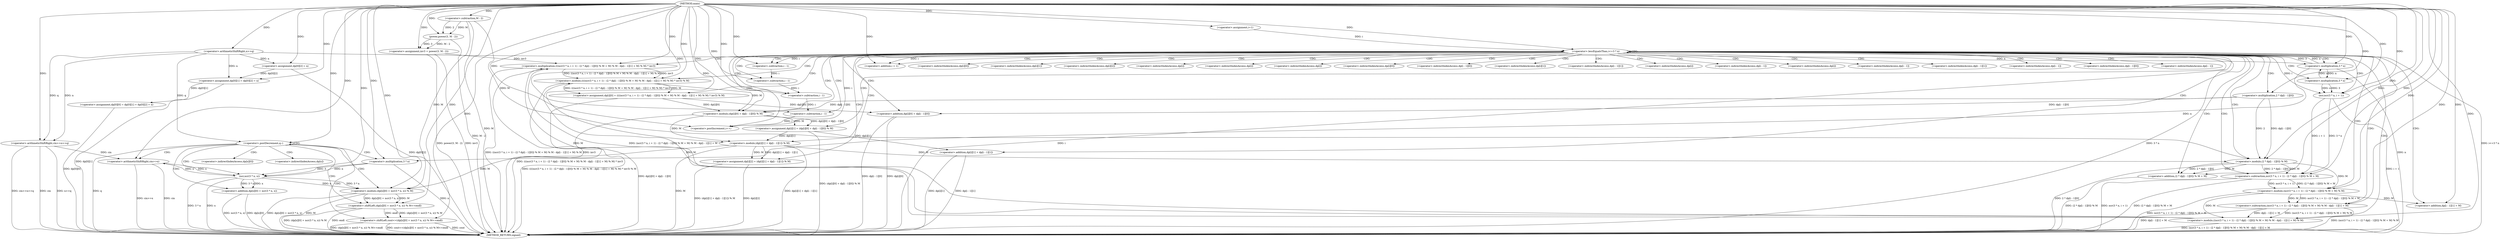 digraph "main" {  
"1000229" [label = "(METHOD,main)" ]
"1000391" [label = "(METHOD_RETURN,signed)" ]
"1000233" [label = "(<operator>.arithmeticShiftRight,cin>>n>>q)" ]
"1000239" [label = "(<operator>.assignment,dp[0][0] = dp[0][1] = dp[0][2] = n)" ]
"1000259" [label = "(<operator>.assignment,inv3 = power(3, M - 2))" ]
"1000268" [label = "(<operator>.assignment,i=1)" ]
"1000271" [label = "(<operator>.lessEqualsThan,i<=3 * n)" ]
"1000276" [label = "(<operator>.postIncrement,i++)" ]
"1000367" [label = "(<operator>.postDecrement,q--)" ]
"1000235" [label = "(<operator>.arithmeticShiftRight,n>>q)" ]
"1000245" [label = "(<operator>.assignment,dp[0][1] = dp[0][2] = n)" ]
"1000261" [label = "(power,power(3, M - 2))" ]
"1000279" [label = "(<operator>.assignment,dp[i][0] = ((((ncr(3 * n, i + 1) - (2 * dp[i - 1][0]) % M + M) % M - dp[i - 1][1] + M) % M) * inv3) % M)" ]
"1000324" [label = "(<operator>.assignment,dp[i][1] = (dp[i][0] + dp[i - 1][0]) % M)" ]
"1000345" [label = "(<operator>.assignment,dp[i][2] = (dp[i][1] + dp[i - 1][1]) % M)" ]
"1000371" [label = "(<operator>.arithmeticShiftRight,cin>>x)" ]
"1000374" [label = "(<operator>.shiftLeft,cout<<(dp[x][0] + ncr(3 * n, x)) % M<<endl)" ]
"1000251" [label = "(<operator>.assignment,dp[0][2] = n)" ]
"1000263" [label = "(<operator>.subtraction,M - 2)" ]
"1000273" [label = "(<operator>.multiplication,3 * n)" ]
"1000285" [label = "(<operator>.modulo,((((ncr(3 * n, i + 1) - (2 * dp[i - 1][0]) % M + M) % M - dp[i - 1][1] + M) % M) * inv3) % M)" ]
"1000330" [label = "(<operator>.modulo,(dp[i][0] + dp[i - 1][0]) % M)" ]
"1000351" [label = "(<operator>.modulo,(dp[i][1] + dp[i - 1][1]) % M)" ]
"1000376" [label = "(<operator>.shiftLeft,(dp[x][0] + ncr(3 * n, x)) % M<<endl)" ]
"1000286" [label = "(<operator>.multiplication,(((ncr(3 * n, i + 1) - (2 * dp[i - 1][0]) % M + M) % M - dp[i - 1][1] + M) % M) * inv3)" ]
"1000331" [label = "(<operator>.addition,dp[i][0] + dp[i - 1][0])" ]
"1000352" [label = "(<operator>.addition,dp[i][1] + dp[i - 1][1])" ]
"1000377" [label = "(<operator>.modulo,(dp[x][0] + ncr(3 * n, x)) % M)" ]
"1000287" [label = "(<operator>.modulo,((ncr(3 * n, i + 1) - (2 * dp[i - 1][0]) % M + M) % M - dp[i - 1][1] + M) % M)" ]
"1000378" [label = "(<operator>.addition,dp[x][0] + ncr(3 * n, x))" ]
"1000288" [label = "(<operator>.subtraction,(ncr(3 * n, i + 1) - (2 * dp[i - 1][0]) % M + M) % M - dp[i - 1][1] + M)" ]
"1000384" [label = "(ncr,ncr(3 * n, x))" ]
"1000289" [label = "(<operator>.modulo,(ncr(3 * n, i + 1) - (2 * dp[i - 1][0]) % M + M) % M)" ]
"1000312" [label = "(<operator>.addition,dp[i - 1][1] + M)" ]
"1000340" [label = "(<operator>.subtraction,i - 1)" ]
"1000361" [label = "(<operator>.subtraction,i - 1)" ]
"1000385" [label = "(<operator>.multiplication,3 * n)" ]
"1000290" [label = "(<operator>.subtraction,ncr(3 * n, i + 1) - (2 * dp[i - 1][0]) % M + M)" ]
"1000291" [label = "(ncr,ncr(3 * n, i + 1))" ]
"1000298" [label = "(<operator>.addition,(2 * dp[i - 1][0]) % M + M)" ]
"1000292" [label = "(<operator>.multiplication,3 * n)" ]
"1000295" [label = "(<operator>.addition,i + 1)" ]
"1000299" [label = "(<operator>.modulo,(2 * dp[i - 1][0]) % M)" ]
"1000316" [label = "(<operator>.subtraction,i - 1)" ]
"1000300" [label = "(<operator>.multiplication,2 * dp[i - 1][0])" ]
"1000305" [label = "(<operator>.subtraction,i - 1)" ]
"1000280" [label = "(<operator>.indirectIndexAccess,dp[i][0])" ]
"1000325" [label = "(<operator>.indirectIndexAccess,dp[i][1])" ]
"1000346" [label = "(<operator>.indirectIndexAccess,dp[i][2])" ]
"1000281" [label = "(<operator>.indirectIndexAccess,dp[i])" ]
"1000326" [label = "(<operator>.indirectIndexAccess,dp[i])" ]
"1000347" [label = "(<operator>.indirectIndexAccess,dp[i])" ]
"1000332" [label = "(<operator>.indirectIndexAccess,dp[i][0])" ]
"1000337" [label = "(<operator>.indirectIndexAccess,dp[i - 1][0])" ]
"1000353" [label = "(<operator>.indirectIndexAccess,dp[i][1])" ]
"1000358" [label = "(<operator>.indirectIndexAccess,dp[i - 1][1])" ]
"1000333" [label = "(<operator>.indirectIndexAccess,dp[i])" ]
"1000338" [label = "(<operator>.indirectIndexAccess,dp[i - 1])" ]
"1000354" [label = "(<operator>.indirectIndexAccess,dp[i])" ]
"1000359" [label = "(<operator>.indirectIndexAccess,dp[i - 1])" ]
"1000379" [label = "(<operator>.indirectIndexAccess,dp[x][0])" ]
"1000380" [label = "(<operator>.indirectIndexAccess,dp[x])" ]
"1000313" [label = "(<operator>.indirectIndexAccess,dp[i - 1][1])" ]
"1000314" [label = "(<operator>.indirectIndexAccess,dp[i - 1])" ]
"1000302" [label = "(<operator>.indirectIndexAccess,dp[i - 1][0])" ]
"1000303" [label = "(<operator>.indirectIndexAccess,dp[i - 1])" ]
  "1000233" -> "1000391"  [ label = "DDG: cin"] 
  "1000233" -> "1000391"  [ label = "DDG: n>>q"] 
  "1000233" -> "1000391"  [ label = "DDG: cin>>n>>q"] 
  "1000239" -> "1000391"  [ label = "DDG: dp[0][0]"] 
  "1000245" -> "1000391"  [ label = "DDG: dp[0][1]"] 
  "1000251" -> "1000391"  [ label = "DDG: dp[0][2]"] 
  "1000259" -> "1000391"  [ label = "DDG: inv3"] 
  "1000263" -> "1000391"  [ label = "DDG: M"] 
  "1000261" -> "1000391"  [ label = "DDG: M - 2"] 
  "1000259" -> "1000391"  [ label = "DDG: power(3, M - 2)"] 
  "1000271" -> "1000391"  [ label = "DDG: i"] 
  "1000273" -> "1000391"  [ label = "DDG: n"] 
  "1000271" -> "1000391"  [ label = "DDG: 3 * n"] 
  "1000271" -> "1000391"  [ label = "DDG: i<=3 * n"] 
  "1000367" -> "1000391"  [ label = "DDG: q"] 
  "1000371" -> "1000391"  [ label = "DDG: cin"] 
  "1000371" -> "1000391"  [ label = "DDG: cin>>x"] 
  "1000378" -> "1000391"  [ label = "DDG: dp[x][0]"] 
  "1000385" -> "1000391"  [ label = "DDG: n"] 
  "1000384" -> "1000391"  [ label = "DDG: 3 * n"] 
  "1000384" -> "1000391"  [ label = "DDG: x"] 
  "1000378" -> "1000391"  [ label = "DDG: ncr(3 * n, x)"] 
  "1000377" -> "1000391"  [ label = "DDG: dp[x][0] + ncr(3 * n, x)"] 
  "1000377" -> "1000391"  [ label = "DDG: M"] 
  "1000376" -> "1000391"  [ label = "DDG: (dp[x][0] + ncr(3 * n, x)) % M"] 
  "1000374" -> "1000391"  [ label = "DDG: (dp[x][0] + ncr(3 * n, x)) % M<<endl"] 
  "1000374" -> "1000391"  [ label = "DDG: cout<<(dp[x][0] + ncr(3 * n, x)) % M<<endl"] 
  "1000291" -> "1000391"  [ label = "DDG: i + 1"] 
  "1000290" -> "1000391"  [ label = "DDG: ncr(3 * n, i + 1)"] 
  "1000299" -> "1000391"  [ label = "DDG: 2 * dp[i - 1][0]"] 
  "1000298" -> "1000391"  [ label = "DDG: (2 * dp[i - 1][0]) % M"] 
  "1000290" -> "1000391"  [ label = "DDG: (2 * dp[i - 1][0]) % M + M"] 
  "1000289" -> "1000391"  [ label = "DDG: ncr(3 * n, i + 1) - (2 * dp[i - 1][0]) % M + M"] 
  "1000288" -> "1000391"  [ label = "DDG: (ncr(3 * n, i + 1) - (2 * dp[i - 1][0]) % M + M) % M"] 
  "1000288" -> "1000391"  [ label = "DDG: dp[i - 1][1] + M"] 
  "1000287" -> "1000391"  [ label = "DDG: (ncr(3 * n, i + 1) - (2 * dp[i - 1][0]) % M + M) % M - dp[i - 1][1] + M"] 
  "1000286" -> "1000391"  [ label = "DDG: ((ncr(3 * n, i + 1) - (2 * dp[i - 1][0]) % M + M) % M - dp[i - 1][1] + M) % M"] 
  "1000286" -> "1000391"  [ label = "DDG: inv3"] 
  "1000285" -> "1000391"  [ label = "DDG: (((ncr(3 * n, i + 1) - (2 * dp[i - 1][0]) % M + M) % M - dp[i - 1][1] + M) % M) * inv3"] 
  "1000279" -> "1000391"  [ label = "DDG: ((((ncr(3 * n, i + 1) - (2 * dp[i - 1][0]) % M + M) % M - dp[i - 1][1] + M) % M) * inv3) % M"] 
  "1000331" -> "1000391"  [ label = "DDG: dp[i][0]"] 
  "1000331" -> "1000391"  [ label = "DDG: dp[i - 1][0]"] 
  "1000330" -> "1000391"  [ label = "DDG: dp[i][0] + dp[i - 1][0]"] 
  "1000324" -> "1000391"  [ label = "DDG: (dp[i][0] + dp[i - 1][0]) % M"] 
  "1000345" -> "1000391"  [ label = "DDG: dp[i][2]"] 
  "1000352" -> "1000391"  [ label = "DDG: dp[i][1]"] 
  "1000352" -> "1000391"  [ label = "DDG: dp[i - 1][1]"] 
  "1000351" -> "1000391"  [ label = "DDG: dp[i][1] + dp[i - 1][1]"] 
  "1000351" -> "1000391"  [ label = "DDG: M"] 
  "1000345" -> "1000391"  [ label = "DDG: (dp[i][1] + dp[i - 1][1]) % M"] 
  "1000376" -> "1000391"  [ label = "DDG: endl"] 
  "1000374" -> "1000391"  [ label = "DDG: cout"] 
  "1000261" -> "1000259"  [ label = "DDG: M - 2"] 
  "1000261" -> "1000259"  [ label = "DDG: 3"] 
  "1000229" -> "1000233"  [ label = "DDG: "] 
  "1000235" -> "1000233"  [ label = "DDG: n"] 
  "1000235" -> "1000233"  [ label = "DDG: q"] 
  "1000245" -> "1000239"  [ label = "DDG: dp[0][1]"] 
  "1000229" -> "1000259"  [ label = "DDG: "] 
  "1000229" -> "1000268"  [ label = "DDG: "] 
  "1000229" -> "1000235"  [ label = "DDG: "] 
  "1000251" -> "1000245"  [ label = "DDG: dp[0][2]"] 
  "1000235" -> "1000245"  [ label = "DDG: n"] 
  "1000229" -> "1000245"  [ label = "DDG: "] 
  "1000229" -> "1000261"  [ label = "DDG: "] 
  "1000263" -> "1000261"  [ label = "DDG: 2"] 
  "1000263" -> "1000261"  [ label = "DDG: M"] 
  "1000268" -> "1000271"  [ label = "DDG: i"] 
  "1000276" -> "1000271"  [ label = "DDG: i"] 
  "1000229" -> "1000271"  [ label = "DDG: "] 
  "1000273" -> "1000271"  [ label = "DDG: 3"] 
  "1000273" -> "1000271"  [ label = "DDG: n"] 
  "1000361" -> "1000276"  [ label = "DDG: i"] 
  "1000229" -> "1000276"  [ label = "DDG: "] 
  "1000285" -> "1000279"  [ label = "DDG: (((ncr(3 * n, i + 1) - (2 * dp[i - 1][0]) % M + M) % M - dp[i - 1][1] + M) % M) * inv3"] 
  "1000285" -> "1000279"  [ label = "DDG: M"] 
  "1000330" -> "1000324"  [ label = "DDG: dp[i][0] + dp[i - 1][0]"] 
  "1000330" -> "1000324"  [ label = "DDG: M"] 
  "1000351" -> "1000345"  [ label = "DDG: dp[i][1] + dp[i - 1][1]"] 
  "1000351" -> "1000345"  [ label = "DDG: M"] 
  "1000235" -> "1000367"  [ label = "DDG: q"] 
  "1000229" -> "1000367"  [ label = "DDG: "] 
  "1000235" -> "1000251"  [ label = "DDG: n"] 
  "1000229" -> "1000251"  [ label = "DDG: "] 
  "1000229" -> "1000263"  [ label = "DDG: "] 
  "1000229" -> "1000273"  [ label = "DDG: "] 
  "1000292" -> "1000273"  [ label = "DDG: n"] 
  "1000235" -> "1000273"  [ label = "DDG: n"] 
  "1000233" -> "1000371"  [ label = "DDG: cin"] 
  "1000229" -> "1000371"  [ label = "DDG: "] 
  "1000384" -> "1000371"  [ label = "DDG: x"] 
  "1000229" -> "1000374"  [ label = "DDG: "] 
  "1000376" -> "1000374"  [ label = "DDG: endl"] 
  "1000376" -> "1000374"  [ label = "DDG: (dp[x][0] + ncr(3 * n, x)) % M"] 
  "1000286" -> "1000285"  [ label = "DDG: ((ncr(3 * n, i + 1) - (2 * dp[i - 1][0]) % M + M) % M - dp[i - 1][1] + M) % M"] 
  "1000286" -> "1000285"  [ label = "DDG: inv3"] 
  "1000287" -> "1000285"  [ label = "DDG: M"] 
  "1000229" -> "1000285"  [ label = "DDG: "] 
  "1000300" -> "1000330"  [ label = "DDG: dp[i - 1][0]"] 
  "1000279" -> "1000330"  [ label = "DDG: dp[i][0]"] 
  "1000285" -> "1000330"  [ label = "DDG: M"] 
  "1000229" -> "1000330"  [ label = "DDG: "] 
  "1000324" -> "1000351"  [ label = "DDG: dp[i][1]"] 
  "1000330" -> "1000351"  [ label = "DDG: M"] 
  "1000229" -> "1000351"  [ label = "DDG: "] 
  "1000377" -> "1000376"  [ label = "DDG: dp[x][0] + ncr(3 * n, x)"] 
  "1000377" -> "1000376"  [ label = "DDG: M"] 
  "1000229" -> "1000376"  [ label = "DDG: "] 
  "1000287" -> "1000286"  [ label = "DDG: (ncr(3 * n, i + 1) - (2 * dp[i - 1][0]) % M + M) % M - dp[i - 1][1] + M"] 
  "1000287" -> "1000286"  [ label = "DDG: M"] 
  "1000259" -> "1000286"  [ label = "DDG: inv3"] 
  "1000229" -> "1000286"  [ label = "DDG: "] 
  "1000279" -> "1000331"  [ label = "DDG: dp[i][0]"] 
  "1000300" -> "1000331"  [ label = "DDG: dp[i - 1][0]"] 
  "1000324" -> "1000352"  [ label = "DDG: dp[i][1]"] 
  "1000384" -> "1000377"  [ label = "DDG: 3 * n"] 
  "1000384" -> "1000377"  [ label = "DDG: x"] 
  "1000263" -> "1000377"  [ label = "DDG: M"] 
  "1000351" -> "1000377"  [ label = "DDG: M"] 
  "1000229" -> "1000377"  [ label = "DDG: "] 
  "1000288" -> "1000287"  [ label = "DDG: dp[i - 1][1] + M"] 
  "1000288" -> "1000287"  [ label = "DDG: (ncr(3 * n, i + 1) - (2 * dp[i - 1][0]) % M + M) % M"] 
  "1000229" -> "1000287"  [ label = "DDG: "] 
  "1000289" -> "1000287"  [ label = "DDG: M"] 
  "1000384" -> "1000378"  [ label = "DDG: 3 * n"] 
  "1000384" -> "1000378"  [ label = "DDG: x"] 
  "1000289" -> "1000288"  [ label = "DDG: ncr(3 * n, i + 1) - (2 * dp[i - 1][0]) % M + M"] 
  "1000289" -> "1000288"  [ label = "DDG: M"] 
  "1000229" -> "1000288"  [ label = "DDG: "] 
  "1000385" -> "1000384"  [ label = "DDG: n"] 
  "1000385" -> "1000384"  [ label = "DDG: 3"] 
  "1000371" -> "1000384"  [ label = "DDG: x"] 
  "1000229" -> "1000384"  [ label = "DDG: "] 
  "1000290" -> "1000289"  [ label = "DDG: ncr(3 * n, i + 1)"] 
  "1000290" -> "1000289"  [ label = "DDG: (2 * dp[i - 1][0]) % M + M"] 
  "1000229" -> "1000289"  [ label = "DDG: "] 
  "1000299" -> "1000289"  [ label = "DDG: M"] 
  "1000289" -> "1000312"  [ label = "DDG: M"] 
  "1000229" -> "1000312"  [ label = "DDG: "] 
  "1000316" -> "1000340"  [ label = "DDG: i"] 
  "1000229" -> "1000340"  [ label = "DDG: "] 
  "1000340" -> "1000361"  [ label = "DDG: i"] 
  "1000229" -> "1000361"  [ label = "DDG: "] 
  "1000229" -> "1000385"  [ label = "DDG: "] 
  "1000273" -> "1000385"  [ label = "DDG: n"] 
  "1000291" -> "1000290"  [ label = "DDG: i + 1"] 
  "1000291" -> "1000290"  [ label = "DDG: 3 * n"] 
  "1000299" -> "1000290"  [ label = "DDG: M"] 
  "1000229" -> "1000290"  [ label = "DDG: "] 
  "1000299" -> "1000290"  [ label = "DDG: 2 * dp[i - 1][0]"] 
  "1000292" -> "1000291"  [ label = "DDG: n"] 
  "1000292" -> "1000291"  [ label = "DDG: 3"] 
  "1000229" -> "1000291"  [ label = "DDG: "] 
  "1000271" -> "1000291"  [ label = "DDG: i"] 
  "1000299" -> "1000298"  [ label = "DDG: M"] 
  "1000299" -> "1000298"  [ label = "DDG: 2 * dp[i - 1][0]"] 
  "1000229" -> "1000298"  [ label = "DDG: "] 
  "1000229" -> "1000292"  [ label = "DDG: "] 
  "1000273" -> "1000292"  [ label = "DDG: n"] 
  "1000271" -> "1000295"  [ label = "DDG: i"] 
  "1000229" -> "1000295"  [ label = "DDG: "] 
  "1000300" -> "1000299"  [ label = "DDG: dp[i - 1][0]"] 
  "1000300" -> "1000299"  [ label = "DDG: 2"] 
  "1000263" -> "1000299"  [ label = "DDG: M"] 
  "1000351" -> "1000299"  [ label = "DDG: M"] 
  "1000229" -> "1000299"  [ label = "DDG: "] 
  "1000305" -> "1000316"  [ label = "DDG: i"] 
  "1000229" -> "1000316"  [ label = "DDG: "] 
  "1000229" -> "1000300"  [ label = "DDG: "] 
  "1000229" -> "1000305"  [ label = "DDG: "] 
  "1000271" -> "1000305"  [ label = "DDG: i"] 
  "1000271" -> "1000305"  [ label = "CDG: "] 
  "1000271" -> "1000332"  [ label = "CDG: "] 
  "1000271" -> "1000285"  [ label = "CDG: "] 
  "1000271" -> "1000312"  [ label = "CDG: "] 
  "1000271" -> "1000276"  [ label = "CDG: "] 
  "1000271" -> "1000337"  [ label = "CDG: "] 
  "1000271" -> "1000302"  [ label = "CDG: "] 
  "1000271" -> "1000291"  [ label = "CDG: "] 
  "1000271" -> "1000298"  [ label = "CDG: "] 
  "1000271" -> "1000345"  [ label = "CDG: "] 
  "1000271" -> "1000313"  [ label = "CDG: "] 
  "1000271" -> "1000354"  [ label = "CDG: "] 
  "1000271" -> "1000353"  [ label = "CDG: "] 
  "1000271" -> "1000338"  [ label = "CDG: "] 
  "1000271" -> "1000281"  [ label = "CDG: "] 
  "1000271" -> "1000326"  [ label = "CDG: "] 
  "1000271" -> "1000330"  [ label = "CDG: "] 
  "1000271" -> "1000316"  [ label = "CDG: "] 
  "1000271" -> "1000289"  [ label = "CDG: "] 
  "1000271" -> "1000314"  [ label = "CDG: "] 
  "1000271" -> "1000300"  [ label = "CDG: "] 
  "1000271" -> "1000273"  [ label = "CDG: "] 
  "1000271" -> "1000295"  [ label = "CDG: "] 
  "1000271" -> "1000288"  [ label = "CDG: "] 
  "1000271" -> "1000279"  [ label = "CDG: "] 
  "1000271" -> "1000352"  [ label = "CDG: "] 
  "1000271" -> "1000292"  [ label = "CDG: "] 
  "1000271" -> "1000303"  [ label = "CDG: "] 
  "1000271" -> "1000333"  [ label = "CDG: "] 
  "1000271" -> "1000286"  [ label = "CDG: "] 
  "1000271" -> "1000340"  [ label = "CDG: "] 
  "1000271" -> "1000359"  [ label = "CDG: "] 
  "1000271" -> "1000324"  [ label = "CDG: "] 
  "1000271" -> "1000290"  [ label = "CDG: "] 
  "1000271" -> "1000351"  [ label = "CDG: "] 
  "1000271" -> "1000299"  [ label = "CDG: "] 
  "1000271" -> "1000346"  [ label = "CDG: "] 
  "1000271" -> "1000331"  [ label = "CDG: "] 
  "1000271" -> "1000271"  [ label = "CDG: "] 
  "1000271" -> "1000280"  [ label = "CDG: "] 
  "1000271" -> "1000361"  [ label = "CDG: "] 
  "1000271" -> "1000347"  [ label = "CDG: "] 
  "1000271" -> "1000358"  [ label = "CDG: "] 
  "1000271" -> "1000325"  [ label = "CDG: "] 
  "1000271" -> "1000287"  [ label = "CDG: "] 
  "1000367" -> "1000379"  [ label = "CDG: "] 
  "1000367" -> "1000371"  [ label = "CDG: "] 
  "1000367" -> "1000385"  [ label = "CDG: "] 
  "1000367" -> "1000376"  [ label = "CDG: "] 
  "1000367" -> "1000378"  [ label = "CDG: "] 
  "1000367" -> "1000380"  [ label = "CDG: "] 
  "1000367" -> "1000367"  [ label = "CDG: "] 
  "1000367" -> "1000384"  [ label = "CDG: "] 
  "1000367" -> "1000377"  [ label = "CDG: "] 
  "1000367" -> "1000374"  [ label = "CDG: "] 
}
